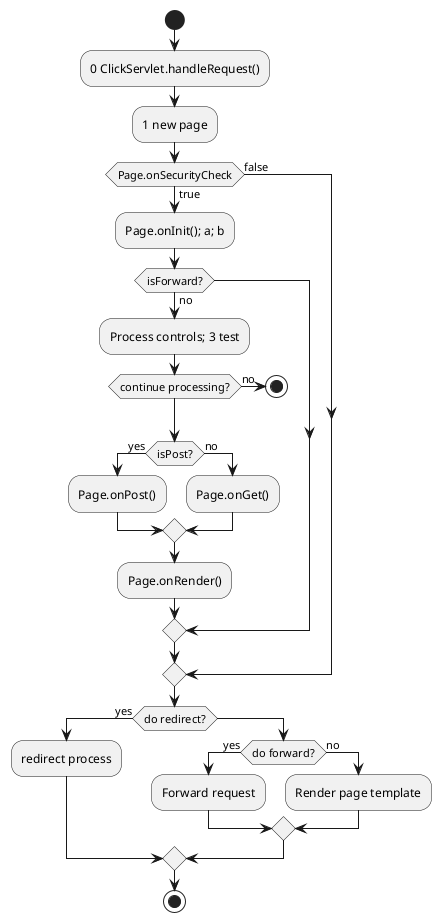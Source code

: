 @startuml
'https://plantuml.com/activity-diagram-beta

start
:0 ClickServlet.handleRequest();
:1 new page;
if (Page.onSecurityCheck) then (true)
  :Page.onInit(); a; b;
  if (isForward?) then (no)
    :Process controls; 3 test;
    if (continue processing?) then (no)
      stop
    endif

    if (isPost?) then (yes)
      :Page.onPost();
    else (no)
      :Page.onGet();
    endif
    :Page.onRender();
  endif
else (false)
endif

if (do redirect?) then (yes)
  :redirect process;
else
  if (do forward?) then (yes)
    :Forward request;
  else (no)
    :Render page template;
  endif
endif

stop

@enduml
